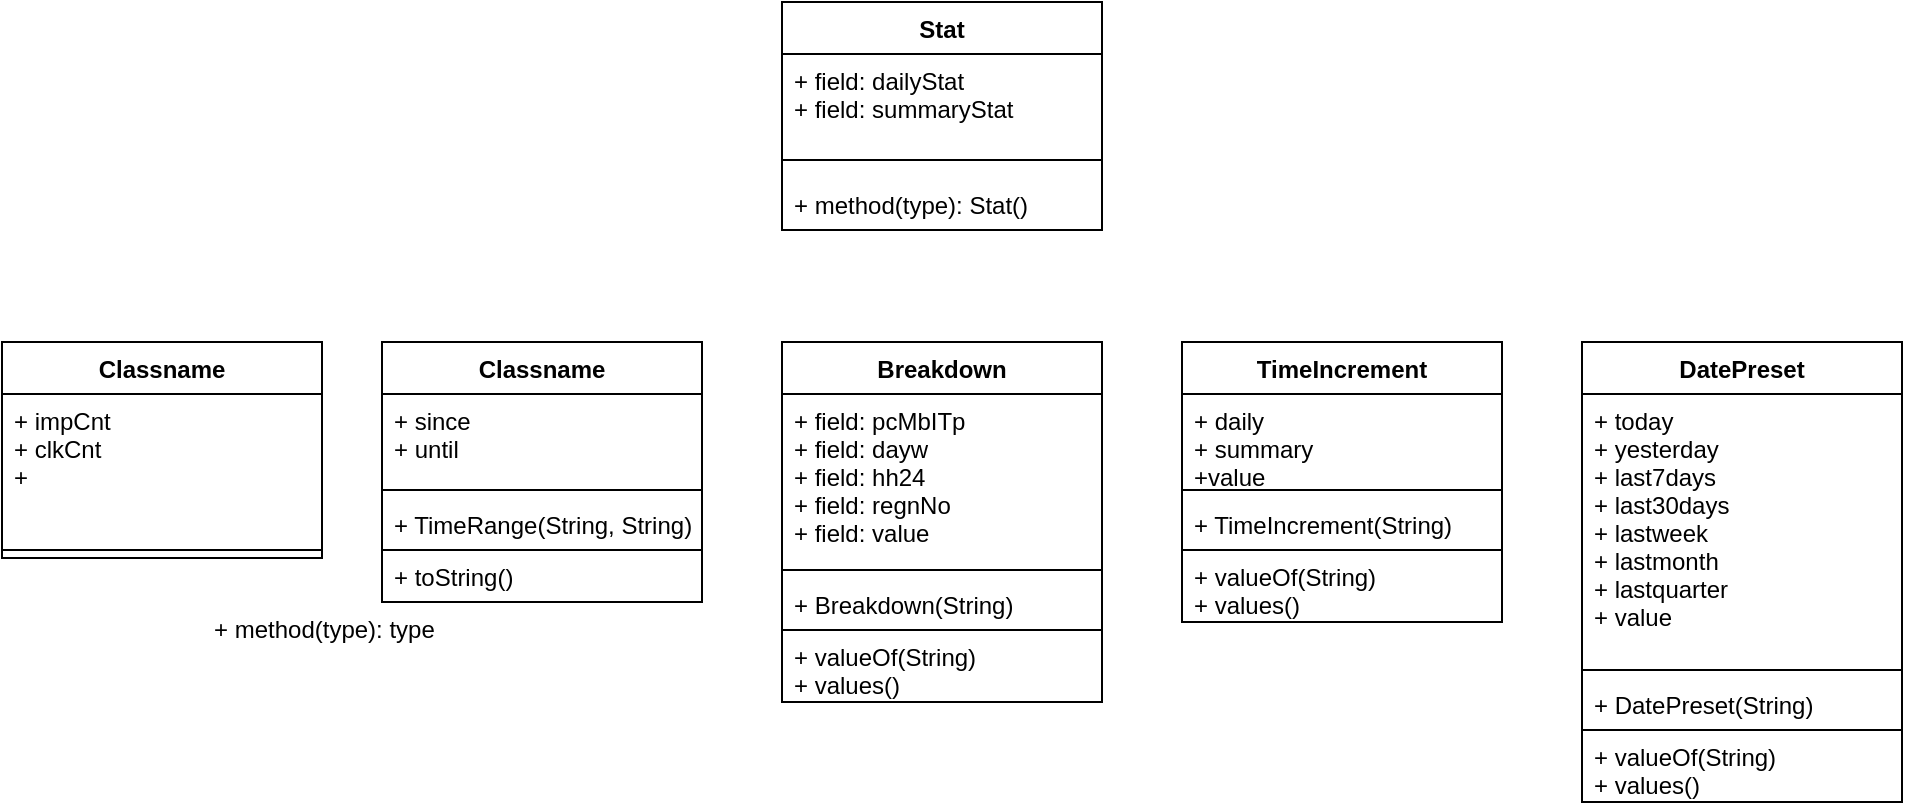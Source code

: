 <mxfile version="15.5.1" type="github">
  <diagram id="C5RBs43oDa-KdzZeNtuy" name="Page-1">
    <mxGraphModel dx="1038" dy="579" grid="1" gridSize="10" guides="1" tooltips="1" connect="1" arrows="1" fold="1" page="1" pageScale="1" pageWidth="1169" pageHeight="1654" math="0" shadow="0">
      <root>
        <mxCell id="WIyWlLk6GJQsqaUBKTNV-0" />
        <mxCell id="WIyWlLk6GJQsqaUBKTNV-1" parent="WIyWlLk6GJQsqaUBKTNV-0" />
        <mxCell id="oVtmN_wSeshNiUXEjv1v-4" value="Stat" style="swimlane;fontStyle=1;align=center;verticalAlign=top;childLayout=stackLayout;horizontal=1;startSize=26;horizontalStack=0;resizeParent=1;resizeParentMax=0;resizeLast=0;collapsible=1;marginBottom=0;" vertex="1" parent="WIyWlLk6GJQsqaUBKTNV-1">
          <mxGeometry x="450" y="150" width="160" height="114" as="geometry" />
        </mxCell>
        <mxCell id="oVtmN_wSeshNiUXEjv1v-5" value="+ field: dailyStat&#xa;+ field: summaryStat&#xa;" style="text;strokeColor=none;fillColor=none;align=left;verticalAlign=top;spacingLeft=4;spacingRight=4;overflow=hidden;rotatable=0;points=[[0,0.5],[1,0.5]];portConstraint=eastwest;" vertex="1" parent="oVtmN_wSeshNiUXEjv1v-4">
          <mxGeometry y="26" width="160" height="44" as="geometry" />
        </mxCell>
        <mxCell id="oVtmN_wSeshNiUXEjv1v-6" value="" style="line;strokeWidth=1;fillColor=none;align=left;verticalAlign=middle;spacingTop=-1;spacingLeft=3;spacingRight=3;rotatable=0;labelPosition=right;points=[];portConstraint=eastwest;" vertex="1" parent="oVtmN_wSeshNiUXEjv1v-4">
          <mxGeometry y="70" width="160" height="18" as="geometry" />
        </mxCell>
        <mxCell id="oVtmN_wSeshNiUXEjv1v-7" value="+ method(type): Stat()" style="text;strokeColor=none;fillColor=none;align=left;verticalAlign=top;spacingLeft=4;spacingRight=4;overflow=hidden;rotatable=0;points=[[0,0.5],[1,0.5]];portConstraint=eastwest;" vertex="1" parent="oVtmN_wSeshNiUXEjv1v-4">
          <mxGeometry y="88" width="160" height="26" as="geometry" />
        </mxCell>
        <mxCell id="oVtmN_wSeshNiUXEjv1v-9" value="Breakdown" style="swimlane;fontStyle=1;align=center;verticalAlign=top;childLayout=stackLayout;horizontal=1;startSize=26;horizontalStack=0;resizeParent=1;resizeParentMax=0;resizeLast=0;collapsible=1;marginBottom=0;" vertex="1" parent="WIyWlLk6GJQsqaUBKTNV-1">
          <mxGeometry x="450" y="320" width="160" height="144" as="geometry">
            <mxRectangle x="450" y="320" width="100" height="26" as="alternateBounds" />
          </mxGeometry>
        </mxCell>
        <mxCell id="oVtmN_wSeshNiUXEjv1v-10" value="+ field: pcMbITp&#xa;+ field: dayw&#xa;+ field: hh24&#xa;+ field: regnNo&#xa;+ field: value" style="text;strokeColor=none;fillColor=none;align=left;verticalAlign=top;spacingLeft=4;spacingRight=4;overflow=hidden;rotatable=0;points=[[0,0.5],[1,0.5]];portConstraint=eastwest;" vertex="1" parent="oVtmN_wSeshNiUXEjv1v-9">
          <mxGeometry y="26" width="160" height="84" as="geometry" />
        </mxCell>
        <mxCell id="oVtmN_wSeshNiUXEjv1v-11" value="" style="line;strokeWidth=1;fillColor=none;align=left;verticalAlign=middle;spacingTop=-1;spacingLeft=3;spacingRight=3;rotatable=0;labelPosition=right;points=[];portConstraint=eastwest;" vertex="1" parent="oVtmN_wSeshNiUXEjv1v-9">
          <mxGeometry y="110" width="160" height="8" as="geometry" />
        </mxCell>
        <mxCell id="oVtmN_wSeshNiUXEjv1v-12" value="+ Breakdown(String)" style="text;strokeColor=none;fillColor=none;align=left;verticalAlign=top;spacingLeft=4;spacingRight=4;overflow=hidden;rotatable=0;points=[[0,0.5],[1,0.5]];portConstraint=eastwest;" vertex="1" parent="oVtmN_wSeshNiUXEjv1v-9">
          <mxGeometry y="118" width="160" height="26" as="geometry" />
        </mxCell>
        <mxCell id="oVtmN_wSeshNiUXEjv1v-14" value="+ valueOf(String)&#xa;+ values()" style="text;strokeColor=default;fillColor=none;align=left;verticalAlign=top;spacingLeft=4;spacingRight=4;overflow=hidden;rotatable=0;points=[[0,0.5],[1,0.5]];portConstraint=eastwest;" vertex="1" parent="WIyWlLk6GJQsqaUBKTNV-1">
          <mxGeometry x="450" y="464" width="160" height="36" as="geometry" />
        </mxCell>
        <mxCell id="oVtmN_wSeshNiUXEjv1v-15" value="TimeIncrement" style="swimlane;fontStyle=1;align=center;verticalAlign=top;childLayout=stackLayout;horizontal=1;startSize=26;horizontalStack=0;resizeParent=1;resizeParentMax=0;resizeLast=0;collapsible=1;marginBottom=0;strokeColor=default;" vertex="1" parent="WIyWlLk6GJQsqaUBKTNV-1">
          <mxGeometry x="650" y="320" width="160" height="104" as="geometry" />
        </mxCell>
        <mxCell id="oVtmN_wSeshNiUXEjv1v-16" value="+ daily&#xa;+ summary&#xa;+value" style="text;strokeColor=none;fillColor=none;align=left;verticalAlign=top;spacingLeft=4;spacingRight=4;overflow=hidden;rotatable=0;points=[[0,0.5],[1,0.5]];portConstraint=eastwest;" vertex="1" parent="oVtmN_wSeshNiUXEjv1v-15">
          <mxGeometry y="26" width="160" height="44" as="geometry" />
        </mxCell>
        <mxCell id="oVtmN_wSeshNiUXEjv1v-17" value="" style="line;strokeWidth=1;fillColor=none;align=left;verticalAlign=middle;spacingTop=-1;spacingLeft=3;spacingRight=3;rotatable=0;labelPosition=right;points=[];portConstraint=eastwest;" vertex="1" parent="oVtmN_wSeshNiUXEjv1v-15">
          <mxGeometry y="70" width="160" height="8" as="geometry" />
        </mxCell>
        <mxCell id="oVtmN_wSeshNiUXEjv1v-18" value="+ TimeIncrement(String)" style="text;strokeColor=none;fillColor=none;align=left;verticalAlign=top;spacingLeft=4;spacingRight=4;overflow=hidden;rotatable=0;points=[[0,0.5],[1,0.5]];portConstraint=eastwest;" vertex="1" parent="oVtmN_wSeshNiUXEjv1v-15">
          <mxGeometry y="78" width="160" height="26" as="geometry" />
        </mxCell>
        <mxCell id="oVtmN_wSeshNiUXEjv1v-19" value="+ valueOf(String)&#xa;+ values()" style="text;strokeColor=default;fillColor=none;align=left;verticalAlign=top;spacingLeft=4;spacingRight=4;overflow=hidden;rotatable=0;points=[[0,0.5],[1,0.5]];portConstraint=eastwest;" vertex="1" parent="WIyWlLk6GJQsqaUBKTNV-1">
          <mxGeometry x="650" y="424" width="160" height="36" as="geometry" />
        </mxCell>
        <mxCell id="oVtmN_wSeshNiUXEjv1v-20" value="DatePreset" style="swimlane;fontStyle=1;align=center;verticalAlign=top;childLayout=stackLayout;horizontal=1;startSize=26;horizontalStack=0;resizeParent=1;resizeParentMax=0;resizeLast=0;collapsible=1;marginBottom=0;strokeColor=default;" vertex="1" parent="WIyWlLk6GJQsqaUBKTNV-1">
          <mxGeometry x="850" y="320" width="160" height="194" as="geometry" />
        </mxCell>
        <mxCell id="oVtmN_wSeshNiUXEjv1v-21" value="+ today&#xa;+ yesterday&#xa;+ last7days&#xa;+ last30days&#xa;+ lastweek&#xa;+ lastmonth&#xa;+ lastquarter&#xa;+ value" style="text;strokeColor=none;fillColor=none;align=left;verticalAlign=top;spacingLeft=4;spacingRight=4;overflow=hidden;rotatable=0;points=[[0,0.5],[1,0.5]];portConstraint=eastwest;" vertex="1" parent="oVtmN_wSeshNiUXEjv1v-20">
          <mxGeometry y="26" width="160" height="134" as="geometry" />
        </mxCell>
        <mxCell id="oVtmN_wSeshNiUXEjv1v-22" value="" style="line;strokeWidth=1;fillColor=none;align=left;verticalAlign=middle;spacingTop=-1;spacingLeft=3;spacingRight=3;rotatable=0;labelPosition=right;points=[];portConstraint=eastwest;" vertex="1" parent="oVtmN_wSeshNiUXEjv1v-20">
          <mxGeometry y="160" width="160" height="8" as="geometry" />
        </mxCell>
        <mxCell id="oVtmN_wSeshNiUXEjv1v-23" value="+ DatePreset(String)" style="text;strokeColor=none;fillColor=none;align=left;verticalAlign=top;spacingLeft=4;spacingRight=4;overflow=hidden;rotatable=0;points=[[0,0.5],[1,0.5]];portConstraint=eastwest;" vertex="1" parent="oVtmN_wSeshNiUXEjv1v-20">
          <mxGeometry y="168" width="160" height="26" as="geometry" />
        </mxCell>
        <mxCell id="oVtmN_wSeshNiUXEjv1v-24" value="+ valueOf(String)&#xa;+ values()" style="text;strokeColor=default;fillColor=none;align=left;verticalAlign=top;spacingLeft=4;spacingRight=4;overflow=hidden;rotatable=0;points=[[0,0.5],[1,0.5]];portConstraint=eastwest;" vertex="1" parent="WIyWlLk6GJQsqaUBKTNV-1">
          <mxGeometry x="850" y="514" width="160" height="36" as="geometry" />
        </mxCell>
        <mxCell id="oVtmN_wSeshNiUXEjv1v-33" value="Classname" style="swimlane;fontStyle=1;align=center;verticalAlign=top;childLayout=stackLayout;horizontal=1;startSize=26;horizontalStack=0;resizeParent=1;resizeParentMax=0;resizeLast=0;collapsible=1;marginBottom=0;strokeColor=default;" vertex="1" parent="WIyWlLk6GJQsqaUBKTNV-1">
          <mxGeometry x="250" y="320" width="160" height="104" as="geometry" />
        </mxCell>
        <mxCell id="oVtmN_wSeshNiUXEjv1v-34" value="+ since&#xa;+ until" style="text;strokeColor=none;fillColor=none;align=left;verticalAlign=top;spacingLeft=4;spacingRight=4;overflow=hidden;rotatable=0;points=[[0,0.5],[1,0.5]];portConstraint=eastwest;" vertex="1" parent="oVtmN_wSeshNiUXEjv1v-33">
          <mxGeometry y="26" width="160" height="44" as="geometry" />
        </mxCell>
        <mxCell id="oVtmN_wSeshNiUXEjv1v-35" value="" style="line;strokeWidth=1;fillColor=none;align=left;verticalAlign=middle;spacingTop=-1;spacingLeft=3;spacingRight=3;rotatable=0;labelPosition=right;points=[];portConstraint=eastwest;" vertex="1" parent="oVtmN_wSeshNiUXEjv1v-33">
          <mxGeometry y="70" width="160" height="8" as="geometry" />
        </mxCell>
        <mxCell id="oVtmN_wSeshNiUXEjv1v-36" value="+ TimeRange(String, String)" style="text;strokeColor=none;fillColor=none;align=left;verticalAlign=top;spacingLeft=4;spacingRight=4;overflow=hidden;rotatable=0;points=[[0,0.5],[1,0.5]];portConstraint=eastwest;" vertex="1" parent="oVtmN_wSeshNiUXEjv1v-33">
          <mxGeometry y="78" width="160" height="26" as="geometry" />
        </mxCell>
        <mxCell id="oVtmN_wSeshNiUXEjv1v-37" value="+ toString()" style="text;strokeColor=default;fillColor=none;align=left;verticalAlign=top;spacingLeft=4;spacingRight=4;overflow=hidden;rotatable=0;points=[[0,0.5],[1,0.5]];portConstraint=eastwest;" vertex="1" parent="WIyWlLk6GJQsqaUBKTNV-1">
          <mxGeometry x="250" y="424" width="160" height="26" as="geometry" />
        </mxCell>
        <mxCell id="oVtmN_wSeshNiUXEjv1v-38" value="Classname" style="swimlane;fontStyle=1;align=center;verticalAlign=top;childLayout=stackLayout;horizontal=1;startSize=26;horizontalStack=0;resizeParent=1;resizeParentMax=0;resizeLast=0;collapsible=1;marginBottom=0;strokeColor=default;" vertex="1" parent="WIyWlLk6GJQsqaUBKTNV-1">
          <mxGeometry x="60" y="320" width="160" height="108" as="geometry" />
        </mxCell>
        <mxCell id="oVtmN_wSeshNiUXEjv1v-39" value="+ impCnt&#xa;+ clkCnt&#xa;+" style="text;strokeColor=none;fillColor=none;align=left;verticalAlign=top;spacingLeft=4;spacingRight=4;overflow=hidden;rotatable=0;points=[[0,0.5],[1,0.5]];portConstraint=eastwest;" vertex="1" parent="oVtmN_wSeshNiUXEjv1v-38">
          <mxGeometry y="26" width="160" height="74" as="geometry" />
        </mxCell>
        <mxCell id="oVtmN_wSeshNiUXEjv1v-40" value="" style="line;strokeWidth=1;fillColor=none;align=left;verticalAlign=middle;spacingTop=-1;spacingLeft=3;spacingRight=3;rotatable=0;labelPosition=right;points=[];portConstraint=eastwest;" vertex="1" parent="oVtmN_wSeshNiUXEjv1v-38">
          <mxGeometry y="100" width="160" height="8" as="geometry" />
        </mxCell>
        <mxCell id="oVtmN_wSeshNiUXEjv1v-41" value="+ method(type): type" style="text;strokeColor=none;fillColor=none;align=left;verticalAlign=top;spacingLeft=4;spacingRight=4;overflow=hidden;rotatable=0;points=[[0,0.5],[1,0.5]];portConstraint=eastwest;" vertex="1" parent="WIyWlLk6GJQsqaUBKTNV-1">
          <mxGeometry x="160" y="450" width="160" height="26" as="geometry" />
        </mxCell>
      </root>
    </mxGraphModel>
  </diagram>
</mxfile>
